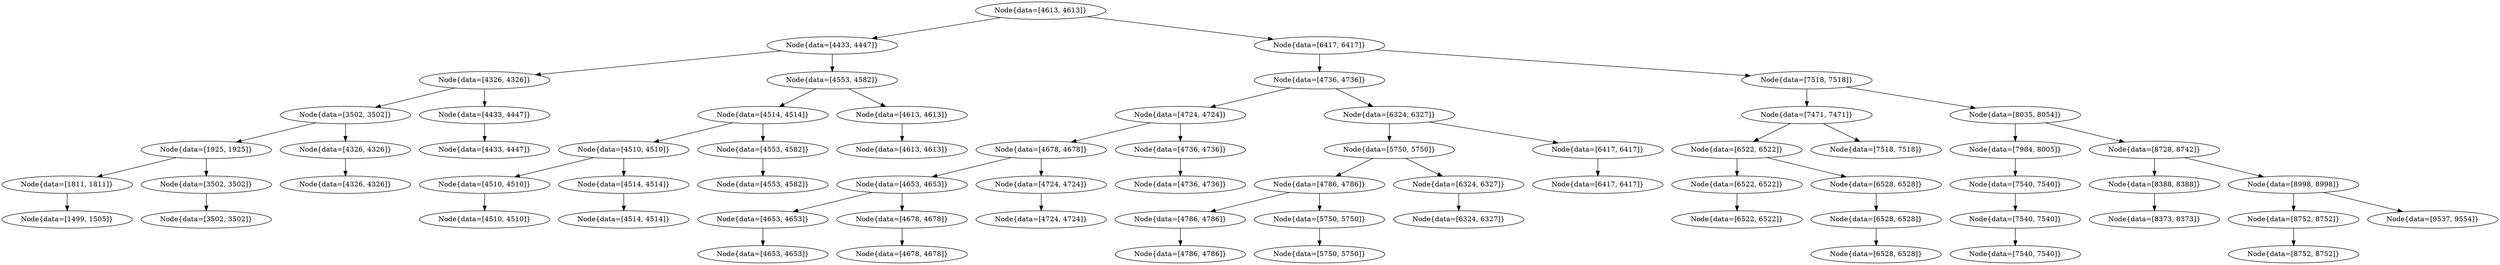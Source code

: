 digraph G{
38629573 [label="Node{data=[4613, 4613]}"]
38629573 -> 1570121683
1570121683 [label="Node{data=[4433, 4447]}"]
1570121683 -> 1638062574
1638062574 [label="Node{data=[4326, 4326]}"]
1638062574 -> 713810312
713810312 [label="Node{data=[3502, 3502]}"]
713810312 -> 1126786884
1126786884 [label="Node{data=[1925, 1925]}"]
1126786884 -> 795699277
795699277 [label="Node{data=[1811, 1811]}"]
795699277 -> 1484237287
1484237287 [label="Node{data=[1499, 1505]}"]
1126786884 -> 755336384
755336384 [label="Node{data=[3502, 3502]}"]
755336384 -> 631162211
631162211 [label="Node{data=[3502, 3502]}"]
713810312 -> 1643507357
1643507357 [label="Node{data=[4326, 4326]}"]
1643507357 -> 69749717
69749717 [label="Node{data=[4326, 4326]}"]
1638062574 -> 92994580
92994580 [label="Node{data=[4433, 4447]}"]
92994580 -> 1458344987
1458344987 [label="Node{data=[4433, 4447]}"]
1570121683 -> 413337949
413337949 [label="Node{data=[4553, 4582]}"]
413337949 -> 1578344319
1578344319 [label="Node{data=[4514, 4514]}"]
1578344319 -> 204190453
204190453 [label="Node{data=[4510, 4510]}"]
204190453 -> 1054188327
1054188327 [label="Node{data=[4510, 4510]}"]
1054188327 -> 1044163649
1044163649 [label="Node{data=[4510, 4510]}"]
204190453 -> 2090214558
2090214558 [label="Node{data=[4514, 4514]}"]
2090214558 -> 771460579
771460579 [label="Node{data=[4514, 4514]}"]
1578344319 -> 1050988512
1050988512 [label="Node{data=[4553, 4582]}"]
1050988512 -> 1696674513
1696674513 [label="Node{data=[4553, 4582]}"]
413337949 -> 677267519
677267519 [label="Node{data=[4613, 4613]}"]
677267519 -> 1505446978
1505446978 [label="Node{data=[4613, 4613]}"]
38629573 -> 1098404698
1098404698 [label="Node{data=[6417, 6417]}"]
1098404698 -> 757290526
757290526 [label="Node{data=[4736, 4736]}"]
757290526 -> 2011622453
2011622453 [label="Node{data=[4724, 4724]}"]
2011622453 -> 1958504407
1958504407 [label="Node{data=[4678, 4678]}"]
1958504407 -> 2010978457
2010978457 [label="Node{data=[4653, 4653]}"]
2010978457 -> 1090069466
1090069466 [label="Node{data=[4653, 4653]}"]
1090069466 -> 4126900
4126900 [label="Node{data=[4653, 4653]}"]
2010978457 -> 397129147
397129147 [label="Node{data=[4678, 4678]}"]
397129147 -> 137195015
137195015 [label="Node{data=[4678, 4678]}"]
1958504407 -> 29588267
29588267 [label="Node{data=[4724, 4724]}"]
29588267 -> 1984944383
1984944383 [label="Node{data=[4724, 4724]}"]
2011622453 -> 1015266784
1015266784 [label="Node{data=[4736, 4736]}"]
1015266784 -> 1606263073
1606263073 [label="Node{data=[4736, 4736]}"]
757290526 -> 1170047966
1170047966 [label="Node{data=[6324, 6327]}"]
1170047966 -> 1295856566
1295856566 [label="Node{data=[5750, 5750]}"]
1295856566 -> 1827732300
1827732300 [label="Node{data=[4786, 4786]}"]
1827732300 -> 1584851802
1584851802 [label="Node{data=[4786, 4786]}"]
1584851802 -> 2013016121
2013016121 [label="Node{data=[4786, 4786]}"]
1827732300 -> 1400380915
1400380915 [label="Node{data=[5750, 5750]}"]
1400380915 -> 951690827
951690827 [label="Node{data=[5750, 5750]}"]
1295856566 -> 1367123517
1367123517 [label="Node{data=[6324, 6327]}"]
1367123517 -> 1201088979
1201088979 [label="Node{data=[6324, 6327]}"]
1170047966 -> 1418928983
1418928983 [label="Node{data=[6417, 6417]}"]
1418928983 -> 560815216
560815216 [label="Node{data=[6417, 6417]}"]
1098404698 -> 362044206
362044206 [label="Node{data=[7518, 7518]}"]
362044206 -> 1798513150
1798513150 [label="Node{data=[7471, 7471]}"]
1798513150 -> 645344852
645344852 [label="Node{data=[6522, 6522]}"]
645344852 -> 1840412726
1840412726 [label="Node{data=[6522, 6522]}"]
1840412726 -> 1523061637
1523061637 [label="Node{data=[6522, 6522]}"]
645344852 -> 679933427
679933427 [label="Node{data=[6528, 6528]}"]
679933427 -> 924613433
924613433 [label="Node{data=[6528, 6528]}"]
924613433 -> 1234294308
1234294308 [label="Node{data=[6528, 6528]}"]
1798513150 -> 1407168680
1407168680 [label="Node{data=[7518, 7518]}"]
362044206 -> 1290403405
1290403405 [label="Node{data=[8035, 8054]}"]
1290403405 -> 410550618
410550618 [label="Node{data=[7984, 8005]}"]
410550618 -> 1604277383
1604277383 [label="Node{data=[7540, 7540]}"]
1604277383 -> 1902896428
1902896428 [label="Node{data=[7540, 7540]}"]
1902896428 -> 1920165594
1920165594 [label="Node{data=[7540, 7540]}"]
1290403405 -> 786254751
786254751 [label="Node{data=[8728, 8742]}"]
786254751 -> 197331375
197331375 [label="Node{data=[8388, 8388]}"]
197331375 -> 632283006
632283006 [label="Node{data=[8373, 8373]}"]
786254751 -> 1275279527
1275279527 [label="Node{data=[8998, 8998]}"]
1275279527 -> 147194635
147194635 [label="Node{data=[8752, 8752]}"]
147194635 -> 467402189
467402189 [label="Node{data=[8752, 8752]}"]
1275279527 -> 1079285223
1079285223 [label="Node{data=[9537, 9554]}"]
}